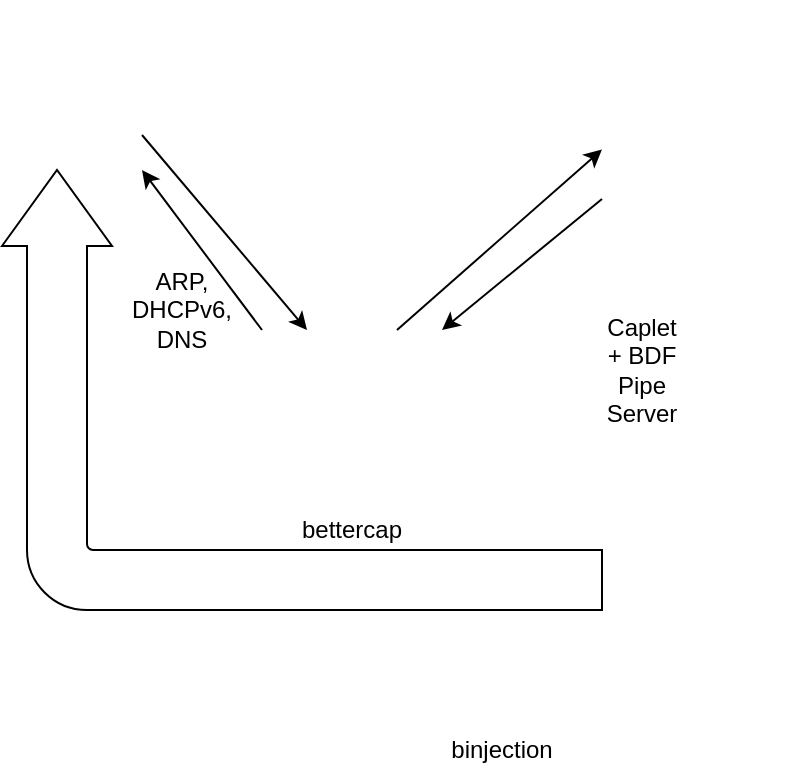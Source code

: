 <mxfile version="14.7.7" type="github">
  <diagram id="moBe452DDdbtaOUcGEtA" name="Page-1">
    <mxGraphModel dx="1406" dy="645" grid="1" gridSize="10" guides="1" tooltips="1" connect="1" arrows="1" fold="1" page="1" pageScale="1" pageWidth="850" pageHeight="1100" math="0" shadow="0">
      <root>
        <mxCell id="0" />
        <mxCell id="1" parent="0" />
        <mxCell id="scwVnEHw0UXWg4TN3zY3-3" value="" style="shape=image;html=1;verticalAlign=top;verticalLabelPosition=bottom;labelBackgroundColor=#ffffff;imageAspect=0;aspect=fixed;image=https://cdn1.iconfinder.com/data/icons/logotypes/32/chrome-128.png" vertex="1" parent="1">
          <mxGeometry x="260" y="50" width="70" height="70" as="geometry" />
        </mxCell>
        <mxCell id="scwVnEHw0UXWg4TN3zY3-7" value="" style="shape=image;html=1;verticalAlign=top;verticalLabelPosition=bottom;labelBackgroundColor=#ffffff;imageAspect=0;aspect=fixed;image=https://cdn1.iconfinder.com/data/icons/DarkGlass_Reworked/128x128/mimetypes/tgz.png" vertex="1" parent="1">
          <mxGeometry x="560" y="35.5" width="99" height="99" as="geometry" />
        </mxCell>
        <mxCell id="scwVnEHw0UXWg4TN3zY3-8" value="" style="endArrow=classic;html=1;exitX=1;exitY=0.75;exitDx=0;exitDy=0;entryX=0.25;entryY=0;entryDx=0;entryDy=0;" edge="1" parent="1" source="scwVnEHw0UXWg4TN3zY3-3" target="scwVnEHw0UXWg4TN3zY3-11">
          <mxGeometry width="50" height="50" relative="1" as="geometry">
            <mxPoint x="330" y="100" as="sourcePoint" />
            <mxPoint x="380" y="50" as="targetPoint" />
          </mxGeometry>
        </mxCell>
        <mxCell id="scwVnEHw0UXWg4TN3zY3-11" value="" style="shape=image;html=1;verticalAlign=top;verticalLabelPosition=bottom;labelBackgroundColor=#ffffff;imageAspect=0;aspect=fixed;image=https://cdn3.iconfinder.com/data/icons/user-icons/48/Thief_48.png" vertex="1" parent="1">
          <mxGeometry x="390" y="200" width="90" height="90" as="geometry" />
        </mxCell>
        <mxCell id="scwVnEHw0UXWg4TN3zY3-12" value="" style="endArrow=classic;html=1;entryX=1;entryY=1;entryDx=0;entryDy=0;exitX=0;exitY=0;exitDx=0;exitDy=0;" edge="1" parent="1" source="scwVnEHw0UXWg4TN3zY3-11" target="scwVnEHw0UXWg4TN3zY3-3">
          <mxGeometry width="50" height="50" relative="1" as="geometry">
            <mxPoint x="320" y="190" as="sourcePoint" />
            <mxPoint x="370" y="140" as="targetPoint" />
          </mxGeometry>
        </mxCell>
        <mxCell id="scwVnEHw0UXWg4TN3zY3-13" value="ARP, DHCPv6, DNS" style="text;html=1;strokeColor=none;fillColor=none;align=center;verticalAlign=middle;whiteSpace=wrap;rounded=0;" vertex="1" parent="1">
          <mxGeometry x="330" y="180" width="40" height="20" as="geometry" />
        </mxCell>
        <mxCell id="scwVnEHw0UXWg4TN3zY3-15" value="bettercap" style="text;html=1;strokeColor=none;fillColor=none;align=center;verticalAlign=middle;whiteSpace=wrap;rounded=0;" vertex="1" parent="1">
          <mxGeometry x="415" y="290" width="40" height="20" as="geometry" />
        </mxCell>
        <mxCell id="scwVnEHw0UXWg4TN3zY3-16" value="" style="endArrow=classic;html=1;entryX=0;entryY=0.75;entryDx=0;entryDy=0;exitX=0.75;exitY=0;exitDx=0;exitDy=0;" edge="1" parent="1" source="scwVnEHw0UXWg4TN3zY3-11" target="scwVnEHw0UXWg4TN3zY3-7">
          <mxGeometry width="50" height="50" relative="1" as="geometry">
            <mxPoint x="490" y="190" as="sourcePoint" />
            <mxPoint x="540" y="140" as="targetPoint" />
          </mxGeometry>
        </mxCell>
        <mxCell id="scwVnEHw0UXWg4TN3zY3-17" value="" style="endArrow=classic;html=1;entryX=1;entryY=0;entryDx=0;entryDy=0;exitX=0;exitY=1;exitDx=0;exitDy=0;" edge="1" parent="1" source="scwVnEHw0UXWg4TN3zY3-7" target="scwVnEHw0UXWg4TN3zY3-11">
          <mxGeometry width="50" height="50" relative="1" as="geometry">
            <mxPoint x="540" y="210" as="sourcePoint" />
            <mxPoint x="590" y="160" as="targetPoint" />
          </mxGeometry>
        </mxCell>
        <mxCell id="scwVnEHw0UXWg4TN3zY3-18" value="" style="shape=image;html=1;verticalAlign=top;verticalLabelPosition=bottom;labelBackgroundColor=#ffffff;imageAspect=0;aspect=fixed;image=https://cdn0.iconfinder.com/data/icons/construction-2-21/512/construction-industry-building-41-128.png" vertex="1" parent="1">
          <mxGeometry x="470" y="200" width="100" height="100" as="geometry" />
        </mxCell>
        <mxCell id="scwVnEHw0UXWg4TN3zY3-20" value="Caplet + BDF Pipe Server" style="text;html=1;strokeColor=none;fillColor=none;align=center;verticalAlign=middle;whiteSpace=wrap;rounded=0;" vertex="1" parent="1">
          <mxGeometry x="560" y="210" width="40" height="20" as="geometry" />
        </mxCell>
        <mxCell id="scwVnEHw0UXWg4TN3zY3-21" value="binjection" style="text;html=1;strokeColor=none;fillColor=none;align=center;verticalAlign=middle;whiteSpace=wrap;rounded=0;" vertex="1" parent="1">
          <mxGeometry x="490" y="400" width="40" height="20" as="geometry" />
        </mxCell>
        <mxCell id="scwVnEHw0UXWg4TN3zY3-24" value="" style="html=1;shadow=0;dashed=0;align=center;verticalAlign=middle;shape=mxgraph.arrows2.bendArrow;dy=15;dx=38;notch=0;arrowHead=55;rounded=1;direction=north;" vertex="1" parent="1">
          <mxGeometry x="260" y="120" width="300" height="220" as="geometry" />
        </mxCell>
        <mxCell id="scwVnEHw0UXWg4TN3zY3-19" value="" style="shape=image;html=1;verticalAlign=top;verticalLabelPosition=bottom;labelBackgroundColor=#ffffff;imageAspect=0;aspect=fixed;image=https://cdn3.iconfinder.com/data/icons/clinical-3/96/injection-128.png" vertex="1" parent="1">
          <mxGeometry x="485" y="330" width="70" height="70" as="geometry" />
        </mxCell>
      </root>
    </mxGraphModel>
  </diagram>
</mxfile>
